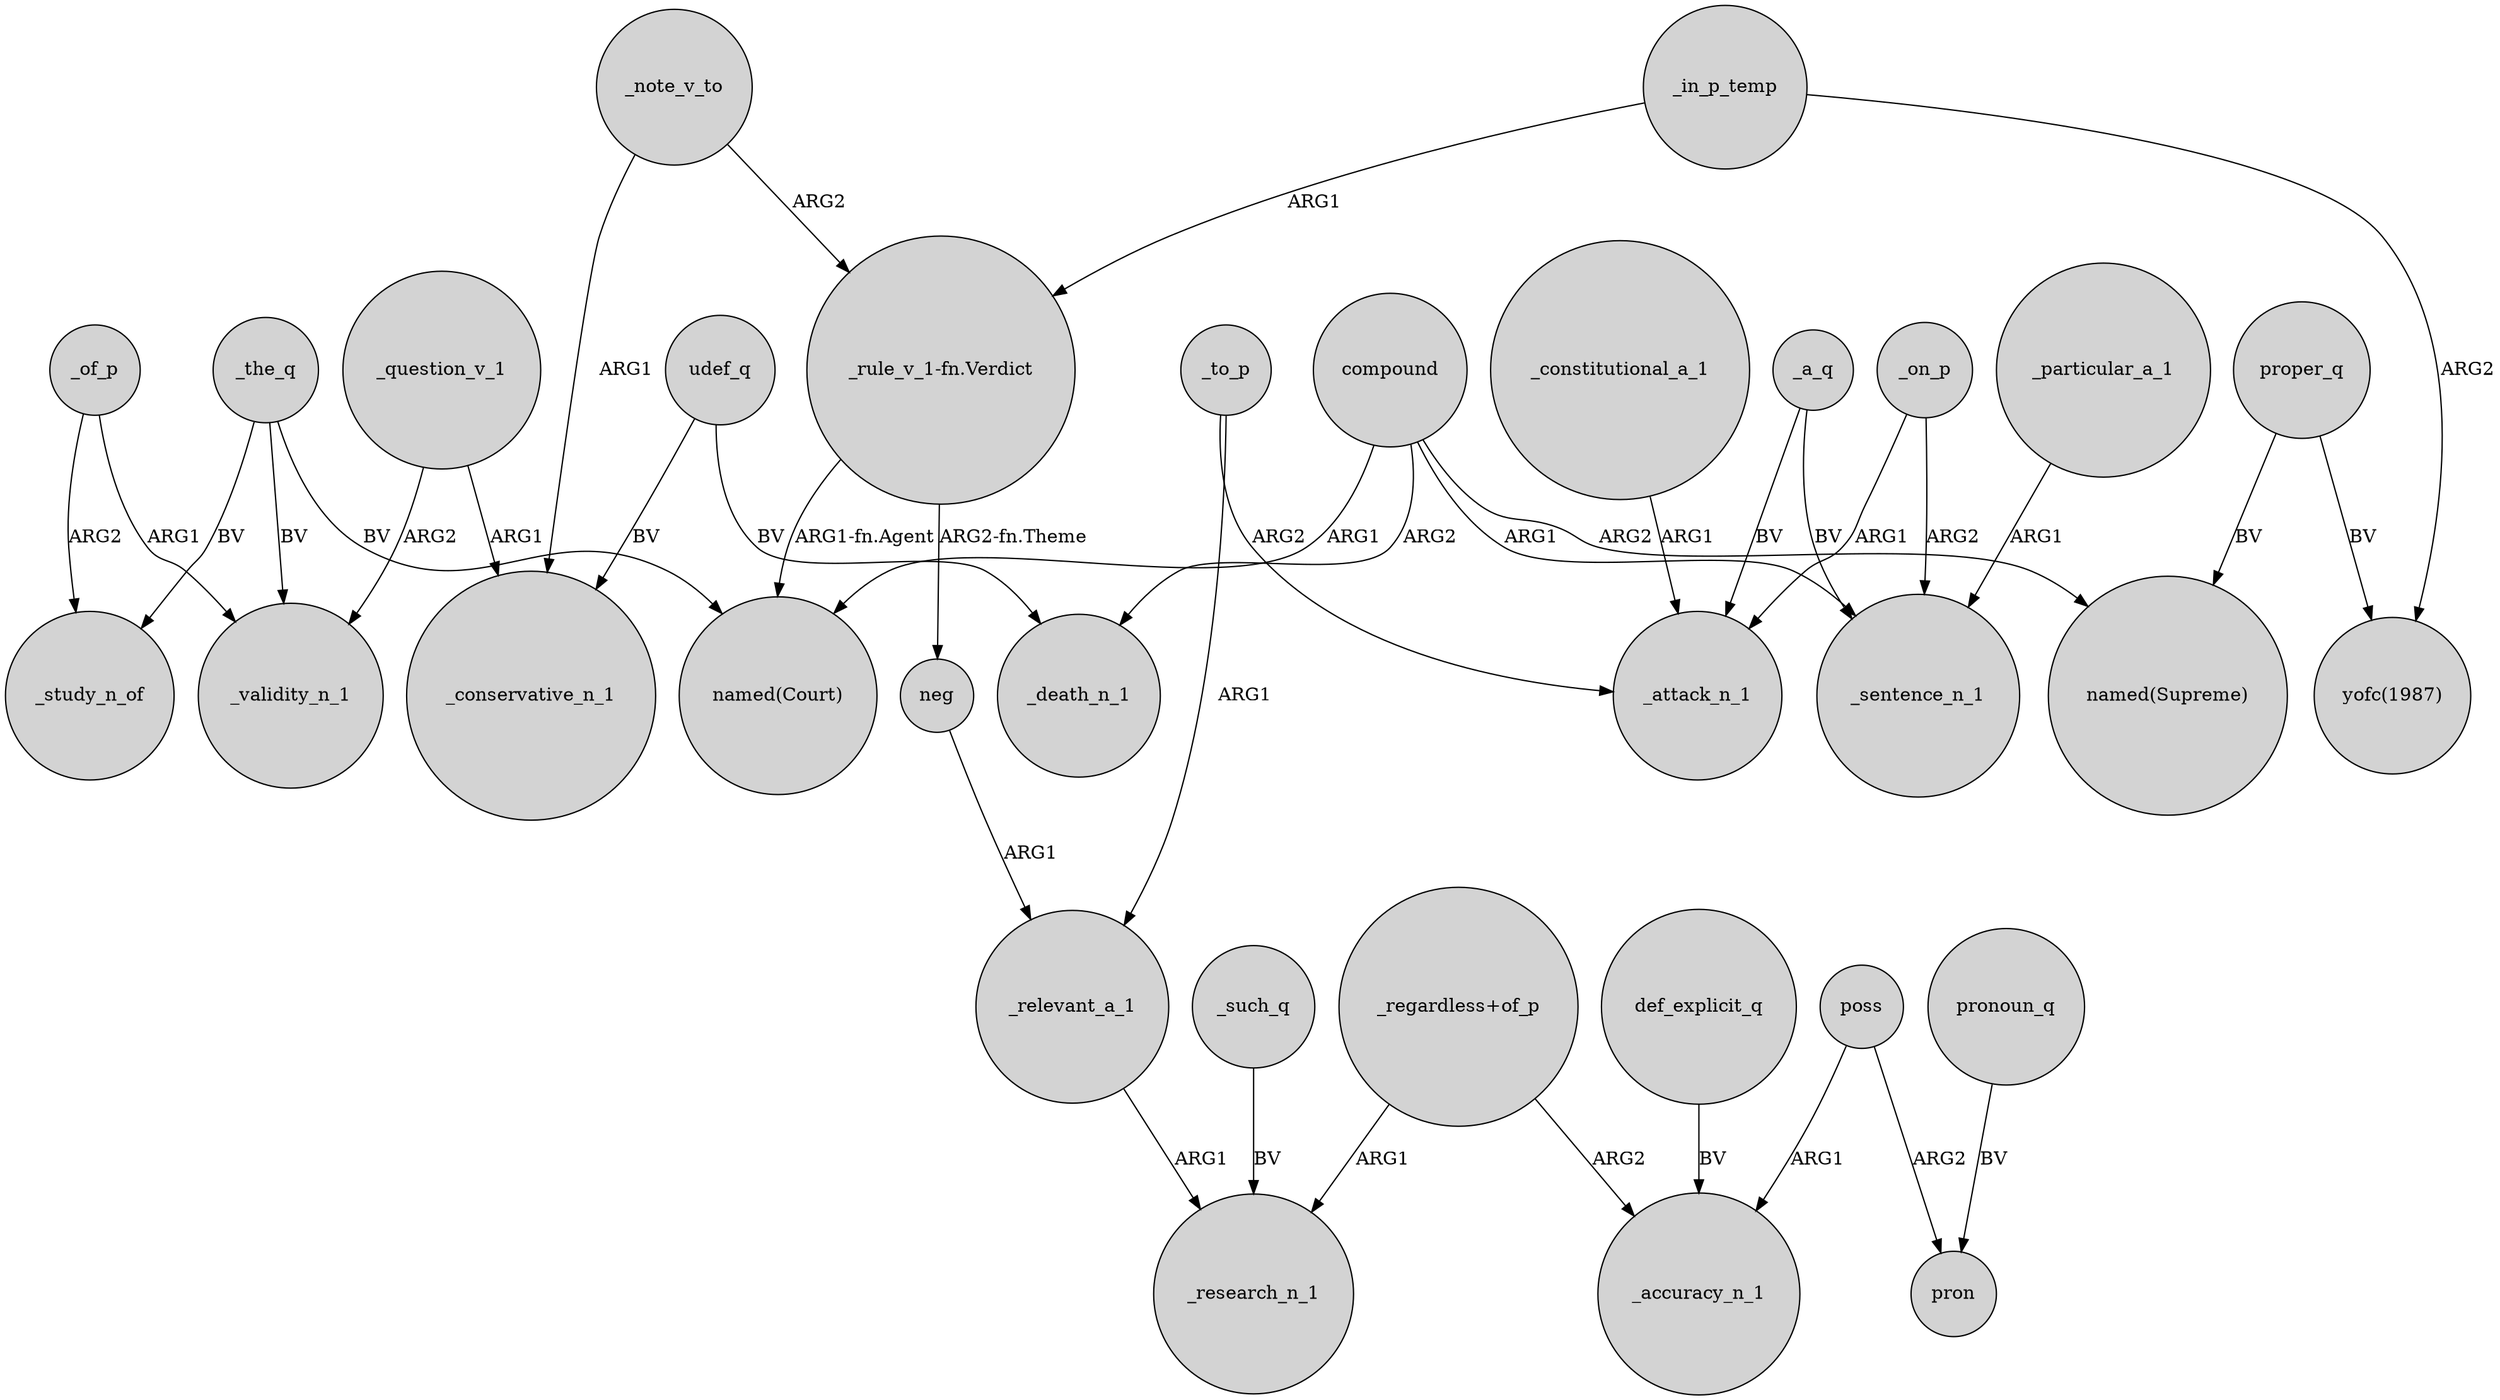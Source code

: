 digraph {
	node [shape=circle style=filled]
	_the_q -> _study_n_of [label=BV]
	def_explicit_q -> _accuracy_n_1 [label=BV]
	neg -> _relevant_a_1 [label=ARG1]
	_note_v_to -> "_rule_v_1-fn.Verdict" [label=ARG2]
	_in_p_temp -> "yofc(1987)" [label=ARG2]
	_a_q -> _sentence_n_1 [label=BV]
	_question_v_1 -> _validity_n_1 [label=ARG2]
	poss -> pron [label=ARG2]
	"_regardless+of_p" -> _research_n_1 [label=ARG1]
	_to_p -> _relevant_a_1 [label=ARG1]
	_such_q -> _research_n_1 [label=BV]
	_a_q -> _attack_n_1 [label=BV]
	_on_p -> _attack_n_1 [label=ARG1]
	_the_q -> "named(Court)" [label=BV]
	_the_q -> _validity_n_1 [label=BV]
	"_rule_v_1-fn.Verdict" -> "named(Court)" [label="ARG1-fn.Agent"]
	"_regardless+of_p" -> _accuracy_n_1 [label=ARG2]
	udef_q -> _conservative_n_1 [label=BV]
	_in_p_temp -> "_rule_v_1-fn.Verdict" [label=ARG1]
	_question_v_1 -> _conservative_n_1 [label=ARG1]
	compound -> _death_n_1 [label=ARG2]
	pronoun_q -> pron [label=BV]
	"_rule_v_1-fn.Verdict" -> neg [label="ARG2-fn.Theme"]
	_of_p -> _study_n_of [label=ARG2]
	compound -> _sentence_n_1 [label=ARG1]
	compound -> "named(Supreme)" [label=ARG2]
	proper_q -> "named(Supreme)" [label=BV]
	proper_q -> "yofc(1987)" [label=BV]
	_to_p -> _attack_n_1 [label=ARG2]
	_on_p -> _sentence_n_1 [label=ARG2]
	_particular_a_1 -> _sentence_n_1 [label=ARG1]
	_constitutional_a_1 -> _attack_n_1 [label=ARG1]
	udef_q -> _death_n_1 [label=BV]
	_of_p -> _validity_n_1 [label=ARG1]
	_note_v_to -> _conservative_n_1 [label=ARG1]
	poss -> _accuracy_n_1 [label=ARG1]
	compound -> "named(Court)" [label=ARG1]
	_relevant_a_1 -> _research_n_1 [label=ARG1]
}
